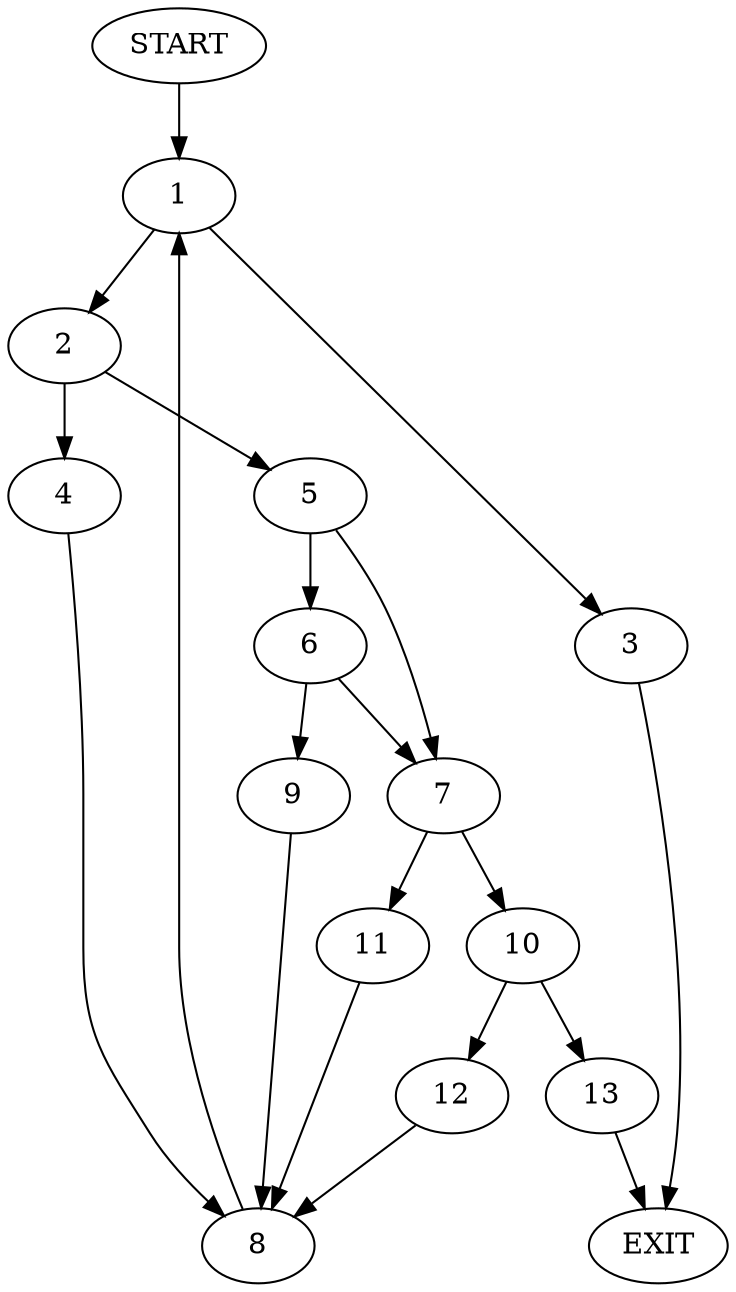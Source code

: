 digraph {
0 [label="START"]
14 [label="EXIT"]
0 -> 1
1 -> 2
1 -> 3
2 -> 4
2 -> 5
3 -> 14
5 -> 6
5 -> 7
4 -> 8
8 -> 1
6 -> 7
6 -> 9
7 -> 10
7 -> 11
9 -> 8
10 -> 12
10 -> 13
11 -> 8
13 -> 14
12 -> 8
}
